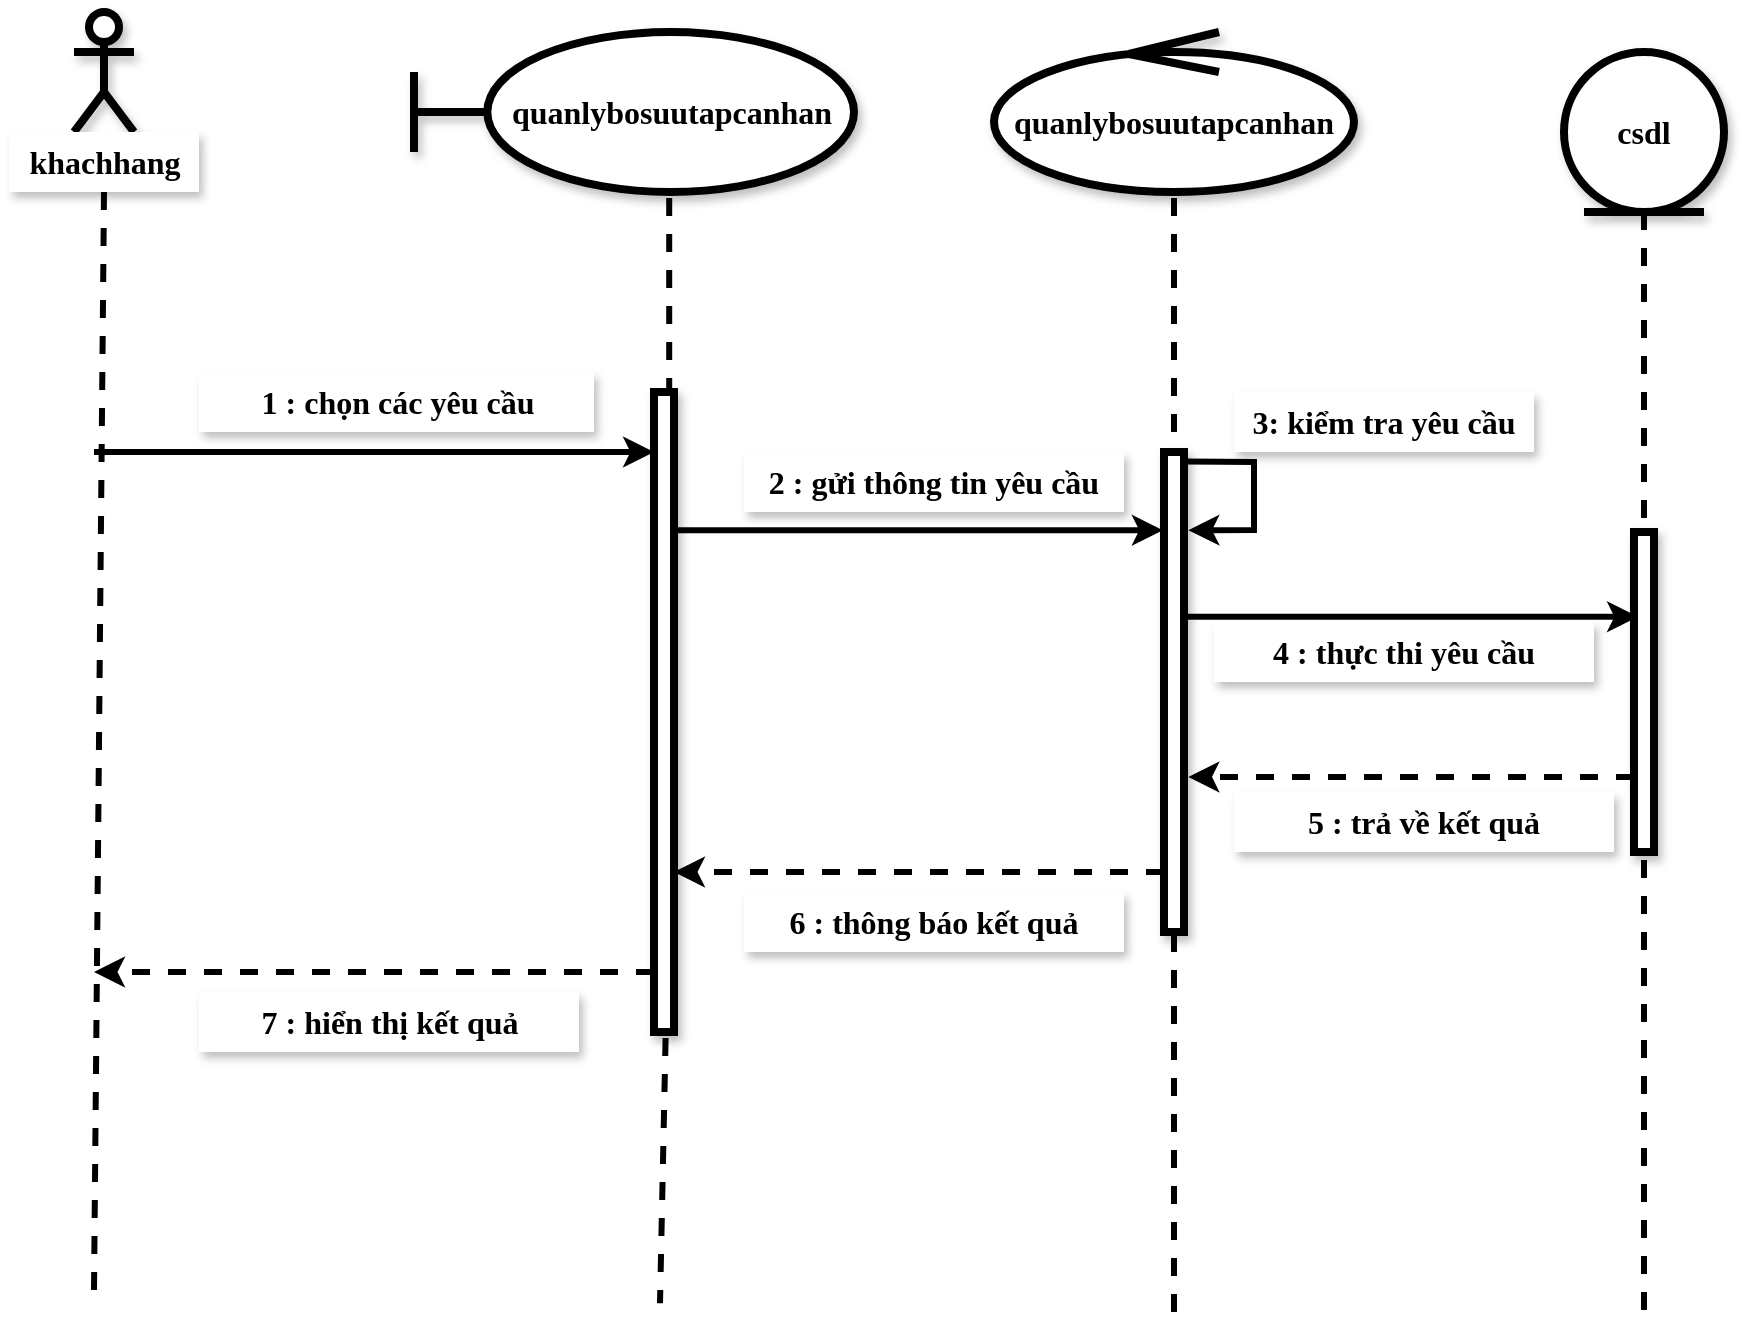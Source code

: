 <mxfile version="19.0.3" type="device"><diagram id="IEi1pzMXfGukTuwCNT0P" name="Trang-1"><mxGraphModel dx="1038" dy="649" grid="1" gridSize="10" guides="1" tooltips="1" connect="1" arrows="1" fold="1" page="1" pageScale="1" pageWidth="1100" pageHeight="850" math="0" shadow="0"><root><mxCell id="0"/><mxCell id="1" parent="0"/><mxCell id="JTMLCY5dQmVl4dVu43uP-19" style="edgeStyle=none;rounded=0;orthogonalLoop=1;jettySize=auto;html=1;exitX=0.5;exitY=1;exitDx=0;exitDy=0;dashed=1;fontFamily=Times New Roman;fontSize=16;endArrow=none;endFill=0;strokeWidth=3;" parent="1" source="JTMLCY5dQmVl4dVu43uP-10" edge="1"><mxGeometry relative="1" as="geometry"><mxPoint x="885" y="750" as="targetPoint"/></mxGeometry></mxCell><mxCell id="JTMLCY5dQmVl4dVu43uP-1" value="Actor" style="shape=umlActor;verticalLabelPosition=bottom;verticalAlign=top;html=1;strokeWidth=4;shadow=1;" parent="1" vertex="1"><mxGeometry x="100" y="100" width="30" height="60" as="geometry"/></mxCell><mxCell id="JTMLCY5dQmVl4dVu43uP-11" style="rounded=0;orthogonalLoop=1;jettySize=auto;html=1;exitX=0.5;exitY=1;exitDx=0;exitDy=0;fontFamily=Times New Roman;fontSize=16;dashed=1;endArrow=none;endFill=0;strokeWidth=3;" parent="1" source="JTMLCY5dQmVl4dVu43uP-4" edge="1"><mxGeometry relative="1" as="geometry"><mxPoint x="110" y="739.6" as="targetPoint"/></mxGeometry></mxCell><mxCell id="JTMLCY5dQmVl4dVu43uP-4" value="khachhang" style="text;html=1;strokeColor=none;fillColor=default;align=center;verticalAlign=middle;whiteSpace=wrap;rounded=0;shadow=1;fontSize=16;fontFamily=Times New Roman;fontStyle=1" parent="1" vertex="1"><mxGeometry x="67.5" y="160" width="95" height="30" as="geometry"/></mxCell><mxCell id="JTMLCY5dQmVl4dVu43uP-20" style="edgeStyle=none;rounded=0;orthogonalLoop=1;jettySize=auto;html=1;entryX=1.22;entryY=0.677;entryDx=0;entryDy=0;entryPerimeter=0;dashed=1;fontFamily=Times New Roman;fontSize=16;endArrow=classic;endFill=1;strokeWidth=3;" parent="1" source="JTMLCY5dQmVl4dVu43uP-7" target="JTMLCY5dQmVl4dVu43uP-6" edge="1"><mxGeometry relative="1" as="geometry"/></mxCell><mxCell id="JTMLCY5dQmVl4dVu43uP-34" style="edgeStyle=none;rounded=0;orthogonalLoop=1;jettySize=auto;html=1;fontFamily=Times New Roman;fontSize=16;startArrow=none;startFill=0;endArrow=classic;endFill=1;strokeWidth=3;exitX=1.06;exitY=0.02;exitDx=0;exitDy=0;exitPerimeter=0;entryX=1.22;entryY=0.163;entryDx=0;entryDy=0;entryPerimeter=0;" parent="1" source="JTMLCY5dQmVl4dVu43uP-6" target="JTMLCY5dQmVl4dVu43uP-6" edge="1"><mxGeometry relative="1" as="geometry"><mxPoint x="980" y="400" as="targetPoint"/><Array as="points"><mxPoint x="690" y="325"/><mxPoint x="690" y="359"/></Array></mxGeometry></mxCell><mxCell id="JTMLCY5dQmVl4dVu43uP-7" value="" style="html=1;points=[];perimeter=orthogonalPerimeter;shadow=1;fontFamily=Times New Roman;fontSize=16;strokeWidth=4;fillColor=default;" parent="1" vertex="1"><mxGeometry x="880" y="360" width="10" height="160" as="geometry"/></mxCell><mxCell id="JTMLCY5dQmVl4dVu43uP-12" style="edgeStyle=none;rounded=0;orthogonalLoop=1;jettySize=auto;html=1;exitX=0.58;exitY=1;exitDx=0;exitDy=3;exitPerimeter=0;dashed=1;fontFamily=Times New Roman;fontSize=16;endArrow=none;endFill=0;startArrow=none;strokeWidth=3;" parent="1" source="JTMLCY5dQmVl4dVu43uP-5" edge="1"><mxGeometry relative="1" as="geometry"><mxPoint x="393" y="745.6" as="targetPoint"/></mxGeometry></mxCell><mxCell id="JTMLCY5dQmVl4dVu43uP-8" value="quanlybosuutapcanhan" style="shape=umlBoundary;whiteSpace=wrap;html=1;shadow=1;fontFamily=Times New Roman;fontSize=16;strokeWidth=4;fillColor=default;fontStyle=1;points=[[0.58,1,0,0,3]];" parent="1" vertex="1"><mxGeometry x="270" y="110" width="220" height="80" as="geometry"/></mxCell><mxCell id="JTMLCY5dQmVl4dVu43uP-14" style="edgeStyle=none;rounded=0;orthogonalLoop=1;jettySize=auto;html=1;exitX=0.5;exitY=1;exitDx=0;exitDy=3;exitPerimeter=0;dashed=1;fontFamily=Times New Roman;fontSize=16;endArrow=none;endFill=0;startArrow=none;strokeWidth=3;" parent="1" source="JTMLCY5dQmVl4dVu43uP-6" edge="1"><mxGeometry relative="1" as="geometry"><mxPoint x="650" y="750" as="targetPoint"/><Array as="points"><mxPoint x="650" y="490"/></Array></mxGeometry></mxCell><mxCell id="JTMLCY5dQmVl4dVu43uP-9" value="quanlybosuutapcanhan" style="ellipse;shape=umlControl;whiteSpace=wrap;html=1;shadow=1;fontFamily=Times New Roman;fontSize=16;strokeWidth=4;fillColor=default;fontStyle=1;points=[[0.5,1,0,0,3]];" parent="1" vertex="1"><mxGeometry x="560" y="110" width="180" height="80" as="geometry"/></mxCell><mxCell id="JTMLCY5dQmVl4dVu43uP-10" value="csdl" style="ellipse;shape=umlEntity;whiteSpace=wrap;html=1;shadow=1;fontFamily=Times New Roman;fontSize=16;strokeWidth=4;fillColor=default;fontStyle=1" parent="1" vertex="1"><mxGeometry x="845" y="120" width="80" height="80" as="geometry"/></mxCell><mxCell id="JTMLCY5dQmVl4dVu43uP-22" style="edgeStyle=none;rounded=0;orthogonalLoop=1;jettySize=auto;html=1;dashed=1;fontFamily=Times New Roman;fontSize=16;endArrow=classic;endFill=1;strokeWidth=3;" parent="1" source="JTMLCY5dQmVl4dVu43uP-5" edge="1"><mxGeometry relative="1" as="geometry"><mxPoint x="110" y="580" as="targetPoint"/></mxGeometry></mxCell><mxCell id="JTMLCY5dQmVl4dVu43uP-24" style="edgeStyle=none;rounded=0;orthogonalLoop=1;jettySize=auto;html=1;entryX=-0.06;entryY=0.163;entryDx=0;entryDy=0;entryPerimeter=0;fontFamily=Times New Roman;fontSize=16;endArrow=classic;endFill=1;strokeWidth=3;" parent="1" source="JTMLCY5dQmVl4dVu43uP-5" target="JTMLCY5dQmVl4dVu43uP-6" edge="1"><mxGeometry relative="1" as="geometry"/></mxCell><mxCell id="JTMLCY5dQmVl4dVu43uP-25" style="edgeStyle=none;rounded=0;orthogonalLoop=1;jettySize=auto;html=1;fontFamily=Times New Roman;fontSize=16;endArrow=none;endFill=0;strokeWidth=3;startArrow=classic;startFill=1;" parent="1" source="JTMLCY5dQmVl4dVu43uP-5" edge="1"><mxGeometry relative="1" as="geometry"><mxPoint x="110" y="320" as="targetPoint"/></mxGeometry></mxCell><mxCell id="JTMLCY5dQmVl4dVu43uP-5" value="" style="html=1;points=[];perimeter=orthogonalPerimeter;shadow=1;fontFamily=Times New Roman;fontSize=16;strokeWidth=4;fillColor=default;" parent="1" vertex="1"><mxGeometry x="390" y="290" width="10" height="320" as="geometry"/></mxCell><mxCell id="JTMLCY5dQmVl4dVu43uP-13" value="" style="edgeStyle=none;rounded=0;orthogonalLoop=1;jettySize=auto;html=1;exitX=0.58;exitY=1;exitDx=0;exitDy=3;exitPerimeter=0;dashed=1;fontFamily=Times New Roman;fontSize=16;endArrow=none;endFill=0;strokeWidth=3;" parent="1" source="JTMLCY5dQmVl4dVu43uP-8" target="JTMLCY5dQmVl4dVu43uP-5" edge="1"><mxGeometry relative="1" as="geometry"><mxPoint x="393" y="745.6" as="targetPoint"/><mxPoint x="393" y="193" as="sourcePoint"/></mxGeometry></mxCell><mxCell id="JTMLCY5dQmVl4dVu43uP-21" style="edgeStyle=none;rounded=0;orthogonalLoop=1;jettySize=auto;html=1;entryX=1;entryY=0.75;entryDx=0;entryDy=0;entryPerimeter=0;dashed=1;fontFamily=Times New Roman;fontSize=16;endArrow=classic;endFill=1;strokeWidth=3;" parent="1" source="JTMLCY5dQmVl4dVu43uP-6" target="JTMLCY5dQmVl4dVu43uP-5" edge="1"><mxGeometry relative="1" as="geometry"/></mxCell><mxCell id="JTMLCY5dQmVl4dVu43uP-23" style="edgeStyle=none;rounded=0;orthogonalLoop=1;jettySize=auto;html=1;entryX=0.2;entryY=0.265;entryDx=0;entryDy=0;entryPerimeter=0;fontFamily=Times New Roman;fontSize=16;endArrow=classic;endFill=1;strokeWidth=3;" parent="1" source="JTMLCY5dQmVl4dVu43uP-6" target="JTMLCY5dQmVl4dVu43uP-7" edge="1"><mxGeometry relative="1" as="geometry"/></mxCell><mxCell id="JTMLCY5dQmVl4dVu43uP-6" value="" style="html=1;points=[];perimeter=orthogonalPerimeter;shadow=1;fontFamily=Times New Roman;fontSize=16;strokeWidth=4;fillColor=default;" parent="1" vertex="1"><mxGeometry x="645" y="320" width="10" height="240" as="geometry"/></mxCell><mxCell id="JTMLCY5dQmVl4dVu43uP-15" value="" style="edgeStyle=none;rounded=0;orthogonalLoop=1;jettySize=auto;html=1;exitX=0.5;exitY=1;exitDx=0;exitDy=3;exitPerimeter=0;dashed=1;fontFamily=Times New Roman;fontSize=16;endArrow=none;endFill=0;strokeWidth=3;" parent="1" source="JTMLCY5dQmVl4dVu43uP-9" target="JTMLCY5dQmVl4dVu43uP-6" edge="1"><mxGeometry relative="1" as="geometry"><mxPoint x="650" y="750" as="targetPoint"/><mxPoint x="650" y="193" as="sourcePoint"/><Array as="points"/></mxGeometry></mxCell><mxCell id="JTMLCY5dQmVl4dVu43uP-27" value="1 : chọn các yêu cầu" style="text;html=1;strokeColor=none;fillColor=default;align=center;verticalAlign=middle;whiteSpace=wrap;rounded=0;shadow=1;fontSize=16;fontFamily=Times New Roman;fontStyle=1" parent="1" vertex="1"><mxGeometry x="162.5" y="280" width="197.5" height="30" as="geometry"/></mxCell><mxCell id="JTMLCY5dQmVl4dVu43uP-29" value="2 : gửi thông tin yêu cầu" style="text;html=1;strokeColor=none;fillColor=default;align=center;verticalAlign=middle;whiteSpace=wrap;rounded=0;shadow=1;fontSize=16;fontFamily=Times New Roman;fontStyle=1" parent="1" vertex="1"><mxGeometry x="435" y="320" width="190" height="30" as="geometry"/></mxCell><mxCell id="JTMLCY5dQmVl4dVu43uP-30" value="4 : thực thi yêu cầu" style="text;html=1;strokeColor=none;fillColor=default;align=center;verticalAlign=middle;whiteSpace=wrap;rounded=0;shadow=1;fontSize=16;fontFamily=Times New Roman;fontStyle=1" parent="1" vertex="1"><mxGeometry x="670" y="405" width="190" height="30" as="geometry"/></mxCell><mxCell id="JTMLCY5dQmVl4dVu43uP-31" value="5 : trả về kết quả" style="text;html=1;strokeColor=none;fillColor=default;align=center;verticalAlign=middle;whiteSpace=wrap;rounded=0;shadow=1;fontSize=16;fontFamily=Times New Roman;fontStyle=1" parent="1" vertex="1"><mxGeometry x="680" y="490" width="190" height="30" as="geometry"/></mxCell><mxCell id="JTMLCY5dQmVl4dVu43uP-32" value="6 : thông báo kết quả" style="text;html=1;strokeColor=none;fillColor=default;align=center;verticalAlign=middle;whiteSpace=wrap;rounded=0;shadow=1;fontSize=16;fontFamily=Times New Roman;fontStyle=1" parent="1" vertex="1"><mxGeometry x="435" y="540" width="190" height="30" as="geometry"/></mxCell><mxCell id="JTMLCY5dQmVl4dVu43uP-33" value="7 : hiển thị kết quả" style="text;html=1;strokeColor=none;fillColor=default;align=center;verticalAlign=middle;whiteSpace=wrap;rounded=0;shadow=1;fontSize=16;fontFamily=Times New Roman;fontStyle=1" parent="1" vertex="1"><mxGeometry x="162.5" y="590" width="190" height="30" as="geometry"/></mxCell><mxCell id="JTMLCY5dQmVl4dVu43uP-35" value="3: kiểm tra yêu cầu" style="text;html=1;strokeColor=none;fillColor=default;align=center;verticalAlign=middle;whiteSpace=wrap;rounded=0;shadow=1;fontSize=16;fontFamily=Times New Roman;fontStyle=1" parent="1" vertex="1"><mxGeometry x="680" y="290" width="150" height="30" as="geometry"/></mxCell></root></mxGraphModel></diagram></mxfile>
